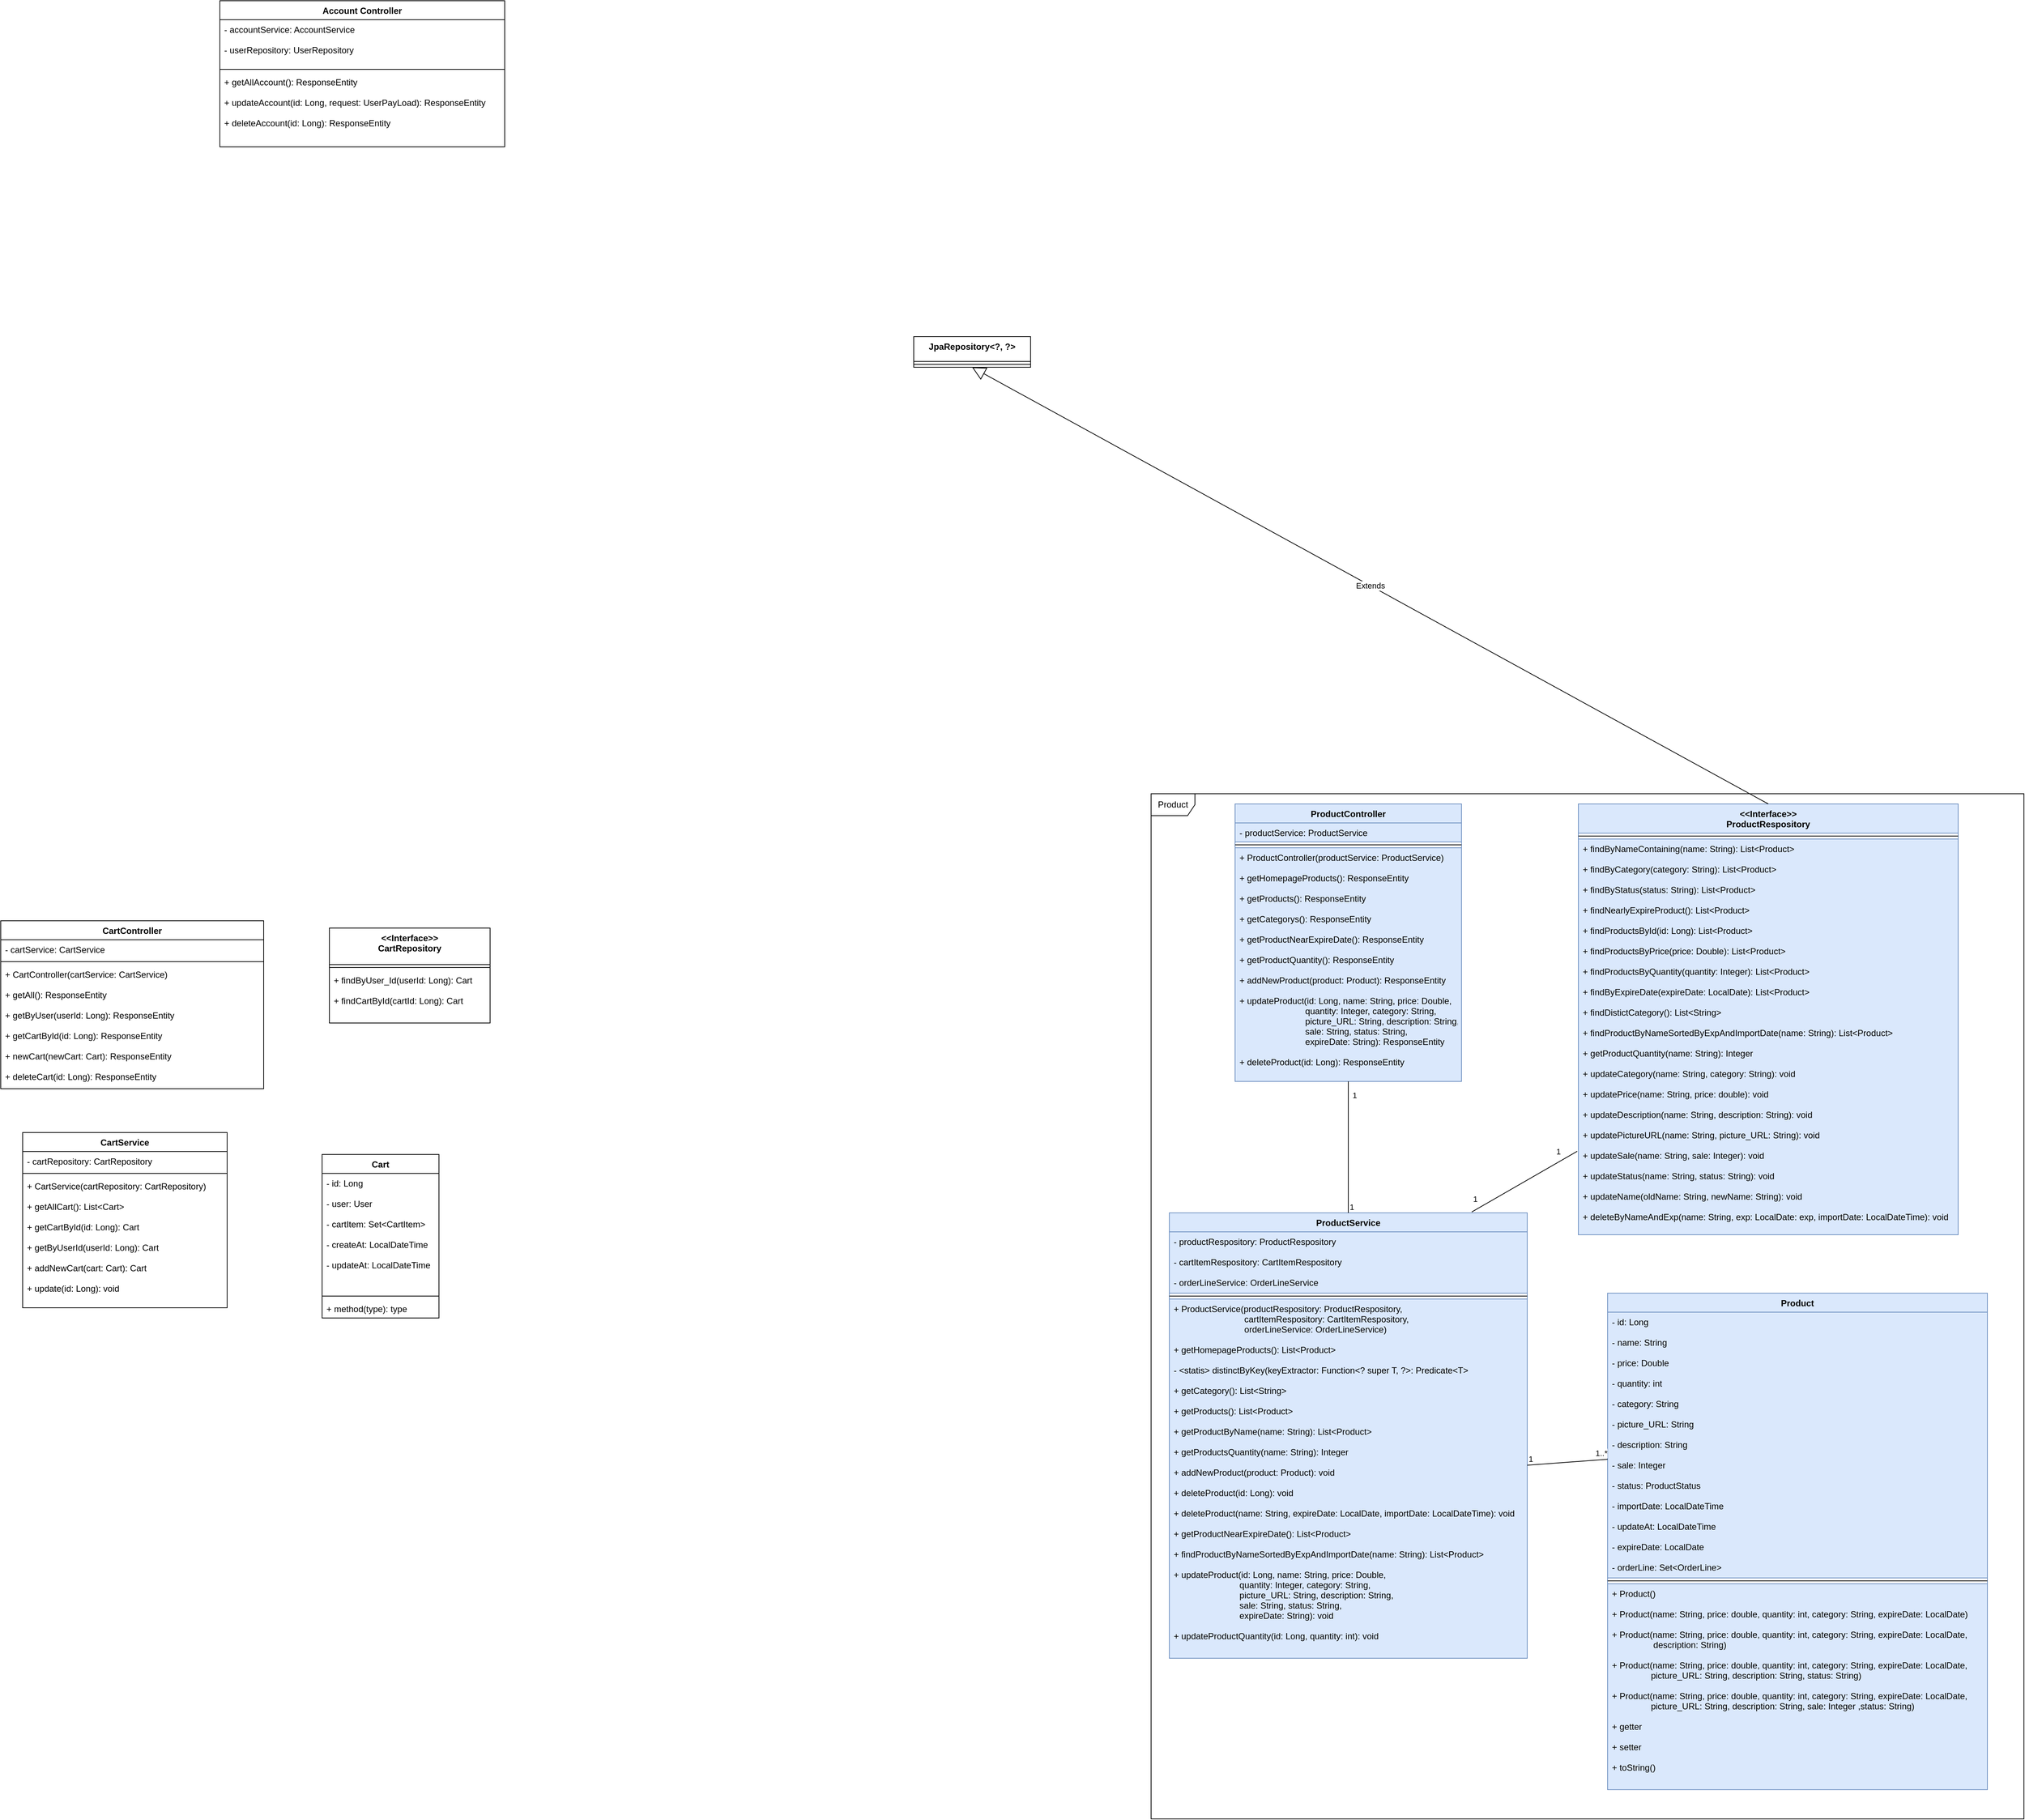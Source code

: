 <mxfile version="14.2.7" type="github" pages="2">
  <diagram id="uzqernyKfh6pWcLg8lgZ" name="Page-1">
    <mxGraphModel dx="2073" dy="1783" grid="1" gridSize="10" guides="1" tooltips="1" connect="1" arrows="1" fold="1" page="1" pageScale="1" pageWidth="850" pageHeight="1100" math="0" shadow="0">
      <root>
        <mxCell id="0" />
        <mxCell id="1" parent="0" />
        <mxCell id="0BFNx-fd1TaQjqffZDhe-54" value="Product" style="shape=umlFrame;whiteSpace=wrap;html=1;" vertex="1" parent="1">
          <mxGeometry x="275" y="66" width="1195" height="1404" as="geometry" />
        </mxCell>
        <mxCell id="qUvDU30d2znPsJFL0WZq-1" value="Account Controller" style="swimlane;fontStyle=1;align=center;verticalAlign=top;childLayout=stackLayout;horizontal=1;startSize=26;horizontalStack=0;resizeParent=1;resizeParentMax=0;resizeLast=0;collapsible=1;marginBottom=0;" parent="1" vertex="1">
          <mxGeometry x="-1000" y="-1020" width="390" height="200" as="geometry" />
        </mxCell>
        <mxCell id="qUvDU30d2znPsJFL0WZq-2" value="- accountService: AccountService&#xa;&#xa;- userRepository: UserRepository&#xa;" style="text;strokeColor=none;fillColor=none;align=left;verticalAlign=top;spacingLeft=4;spacingRight=4;overflow=hidden;rotatable=0;points=[[0,0.5],[1,0.5]];portConstraint=eastwest;" parent="qUvDU30d2znPsJFL0WZq-1" vertex="1">
          <mxGeometry y="26" width="390" height="64" as="geometry" />
        </mxCell>
        <mxCell id="qUvDU30d2znPsJFL0WZq-3" value="" style="line;strokeWidth=1;fillColor=none;align=left;verticalAlign=middle;spacingTop=-1;spacingLeft=3;spacingRight=3;rotatable=0;labelPosition=right;points=[];portConstraint=eastwest;" parent="qUvDU30d2znPsJFL0WZq-1" vertex="1">
          <mxGeometry y="90" width="390" height="8" as="geometry" />
        </mxCell>
        <mxCell id="qUvDU30d2znPsJFL0WZq-4" value="+ getAllAccount(): ResponseEntity&#xa;&#xa;+ updateAccount(id: Long, request: UserPayLoad): ResponseEntity&#xa;&#xa;+ deleteAccount(id: Long): ResponseEntity&#xa;" style="text;strokeColor=none;fillColor=none;align=left;verticalAlign=top;spacingLeft=4;spacingRight=4;overflow=hidden;rotatable=0;points=[[0,0.5],[1,0.5]];portConstraint=eastwest;" parent="qUvDU30d2znPsJFL0WZq-1" vertex="1">
          <mxGeometry y="98" width="390" height="102" as="geometry" />
        </mxCell>
        <mxCell id="0BFNx-fd1TaQjqffZDhe-2" value="ProductController" style="swimlane;fontStyle=1;align=center;verticalAlign=top;childLayout=stackLayout;horizontal=1;startSize=26;horizontalStack=0;resizeParent=1;resizeParentMax=0;resizeLast=0;collapsible=1;marginBottom=0;fillColor=#dae8fc;strokeColor=#6c8ebf;" vertex="1" parent="1">
          <mxGeometry x="390" y="80" width="310" height="380" as="geometry" />
        </mxCell>
        <mxCell id="0BFNx-fd1TaQjqffZDhe-3" value="- productService: ProductService" style="text;strokeColor=#6c8ebf;fillColor=#dae8fc;align=left;verticalAlign=top;spacingLeft=4;spacingRight=4;overflow=hidden;rotatable=0;points=[[0,0.5],[1,0.5]];portConstraint=eastwest;" vertex="1" parent="0BFNx-fd1TaQjqffZDhe-2">
          <mxGeometry y="26" width="310" height="26" as="geometry" />
        </mxCell>
        <mxCell id="0BFNx-fd1TaQjqffZDhe-4" value="" style="line;strokeWidth=1;fillColor=none;align=left;verticalAlign=middle;spacingTop=-1;spacingLeft=3;spacingRight=3;rotatable=0;labelPosition=right;points=[];portConstraint=eastwest;" vertex="1" parent="0BFNx-fd1TaQjqffZDhe-2">
          <mxGeometry y="52" width="310" height="8" as="geometry" />
        </mxCell>
        <mxCell id="0BFNx-fd1TaQjqffZDhe-5" value="+ ProductController(productService: ProductService)&#xa;&#xa;+ getHomepageProducts(): ResponseEntity&#xa;&#xa;+ getProducts(): ResponseEntity&#xa;&#xa;+ getCategorys(): ResponseEntity&#xa;&#xa;+ getProductNearExpireDate(): ResponseEntity&#xa;&#xa;+ getProductQuantity(): ResponseEntity&#xa;&#xa;+ addNewProduct(product: Product): ResponseEntity&#xa;&#xa;+ updateProduct(id: Long, name: String, price: Double, &#xa;                           quantity: Integer, category: String,&#xa;                           picture_URL: String, description: String,&#xa;                           sale: String, status: String,&#xa;                           expireDate: String): ResponseEntity&#xa;&#xa;+ deleteProduct(id: Long): ResponseEntity" style="text;strokeColor=#6c8ebf;fillColor=#dae8fc;align=left;verticalAlign=top;spacingLeft=4;spacingRight=4;overflow=hidden;rotatable=0;points=[[0,0.5],[1,0.5]];portConstraint=eastwest;" vertex="1" parent="0BFNx-fd1TaQjqffZDhe-2">
          <mxGeometry y="60" width="310" height="320" as="geometry" />
        </mxCell>
        <mxCell id="0BFNx-fd1TaQjqffZDhe-6" value="ProductService" style="swimlane;fontStyle=1;align=center;verticalAlign=top;childLayout=stackLayout;horizontal=1;startSize=26;horizontalStack=0;resizeParent=1;resizeParentMax=0;resizeLast=0;collapsible=1;marginBottom=0;fillColor=#dae8fc;strokeColor=#6c8ebf;" vertex="1" parent="1">
          <mxGeometry x="300" y="640" width="490" height="610" as="geometry" />
        </mxCell>
        <mxCell id="0BFNx-fd1TaQjqffZDhe-7" value="- productRespository: ProductRespository&#xa;&#xa;- cartItemRespository: CartItemRespository&#xa;&#xa;- orderLineService: OrderLineService" style="text;strokeColor=#6c8ebf;fillColor=#dae8fc;align=left;verticalAlign=top;spacingLeft=4;spacingRight=4;overflow=hidden;rotatable=0;points=[[0,0.5],[1,0.5]];portConstraint=eastwest;" vertex="1" parent="0BFNx-fd1TaQjqffZDhe-6">
          <mxGeometry y="26" width="490" height="84" as="geometry" />
        </mxCell>
        <mxCell id="0BFNx-fd1TaQjqffZDhe-8" value="" style="line;strokeWidth=1;fillColor=none;align=left;verticalAlign=middle;spacingTop=-1;spacingLeft=3;spacingRight=3;rotatable=0;labelPosition=right;points=[];portConstraint=eastwest;" vertex="1" parent="0BFNx-fd1TaQjqffZDhe-6">
          <mxGeometry y="110" width="490" height="8" as="geometry" />
        </mxCell>
        <mxCell id="0BFNx-fd1TaQjqffZDhe-9" value="+ ProductService(productRespository: ProductRespository,&#xa;                             cartItemRespository: CartItemRespository,&#xa;                             orderLineService: OrderLineService)&#xa;&#xa;+ getHomepageProducts(): List&lt;Product&gt;&#xa;&#xa;- &lt;statis&gt; distinctByKey(keyExtractor: Function&lt;? super T, ?&gt;: Predicate&lt;T&gt;&#xa;&#xa;+ getCategory(): List&lt;String&gt;&#xa;&#xa;+ getProducts(): List&lt;Product&gt;&#xa;&#xa;+ getProductByName(name: String): List&lt;Product&gt;&#xa;&#xa;+ getProductsQuantity(name: String): Integer&#xa;&#xa;+ addNewProduct(product: Product): void&#xa;&#xa;+ deleteProduct(id: Long): void&#xa;&#xa;+ deleteProduct(name: String, expireDate: LocalDate, importDate: LocalDateTime): void&#xa;&#xa;+ getProductNearExpireDate(): List&lt;Product&gt;&#xa;&#xa;+ findProductByNameSortedByExpAndImportDate(name: String): List&lt;Product&gt;&#xa;&#xa;+ updateProduct(id: Long, name: String, price: Double,&#xa;                           quantity: Integer, category: String,&#xa;                           picture_URL: String, description: String,&#xa;                           sale: String, status: String,&#xa;                           expireDate: String): void&#xa;&#xa;+ updateProductQuantity(id: Long, quantity: int): void" style="text;strokeColor=#6c8ebf;fillColor=#dae8fc;align=left;verticalAlign=top;spacingLeft=4;spacingRight=4;overflow=hidden;rotatable=0;points=[[0,0.5],[1,0.5]];portConstraint=eastwest;" vertex="1" parent="0BFNx-fd1TaQjqffZDhe-6">
          <mxGeometry y="118" width="490" height="492" as="geometry" />
        </mxCell>
        <mxCell id="0BFNx-fd1TaQjqffZDhe-10" value="&lt;&lt;Interface&gt;&gt;&#xa;ProductRespository" style="swimlane;fontStyle=1;align=center;verticalAlign=top;childLayout=stackLayout;horizontal=1;startSize=40;horizontalStack=0;resizeParent=1;resizeParentMax=0;resizeLast=0;collapsible=1;marginBottom=0;fillColor=#dae8fc;strokeColor=#6c8ebf;" vertex="1" parent="1">
          <mxGeometry x="860" y="80" width="520" height="590" as="geometry" />
        </mxCell>
        <mxCell id="0BFNx-fd1TaQjqffZDhe-12" value="" style="line;strokeWidth=1;fillColor=none;align=left;verticalAlign=middle;spacingTop=-1;spacingLeft=3;spacingRight=3;rotatable=0;labelPosition=right;points=[];portConstraint=eastwest;" vertex="1" parent="0BFNx-fd1TaQjqffZDhe-10">
          <mxGeometry y="40" width="520" height="8" as="geometry" />
        </mxCell>
        <mxCell id="0BFNx-fd1TaQjqffZDhe-13" value="+ findByNameContaining(name: String): List&lt;Product&gt;&#xa;&#xa;+ findByCategory(category: String): List&lt;Product&gt;&#xa;&#xa;+ findByStatus(status: String): List&lt;Product&gt;&#xa;&#xa;+ findNearlyExpireProduct(): List&lt;Product&gt; &#xa;&#xa;+ findProductsById(id: Long): List&lt;Product&gt;&#xa;&#xa;+ findProductsByPrice(price: Double): List&lt;Product&gt;&#xa;&#xa;+ findProductsByQuantity(quantity: Integer): List&lt;Product&gt;&#xa;&#xa;+ findByExpireDate(expireDate: LocalDate): List&lt;Product&gt;&#xa;&#xa;+ findDistictCategory(): List&lt;String&gt;&#xa;&#xa;+ findProductByNameSortedByExpAndImportDate(name: String): List&lt;Product&gt;&#xa;&#xa;+ getProductQuantity(name: String): Integer&#xa;&#xa;+ updateCategory(name: String, category: String): void&#xa;&#xa;+ updatePrice(name: String, price: double): void&#xa;&#xa;+ updateDescription(name: String, description: String): void&#xa;&#xa;+ updatePictureURL(name: String, picture_URL: String): void&#xa;&#xa;+ updateSale(name: String, sale: Integer): void&#xa;&#xa;+ updateStatus(name: String, status: String): void&#xa;&#xa;+ updateName(oldName: String, newName: String): void&#xa;&#xa;+ deleteByNameAndExp(name: String, exp: LocalDate: exp, importDate: LocalDateTime): void" style="text;strokeColor=#6c8ebf;fillColor=#dae8fc;align=left;verticalAlign=top;spacingLeft=4;spacingRight=4;overflow=hidden;rotatable=0;points=[[0,0.5],[1,0.5]];portConstraint=eastwest;" vertex="1" parent="0BFNx-fd1TaQjqffZDhe-10">
          <mxGeometry y="48" width="520" height="542" as="geometry" />
        </mxCell>
        <mxCell id="0BFNx-fd1TaQjqffZDhe-20" value="JpaRepository&lt;?, ?&gt;" style="swimlane;fontStyle=1;align=center;verticalAlign=top;childLayout=stackLayout;horizontal=1;startSize=34;horizontalStack=0;resizeParent=1;resizeParentMax=0;resizeLast=0;collapsible=1;marginBottom=0;" vertex="1" parent="1">
          <mxGeometry x="-50" y="-560" width="160" height="42" as="geometry" />
        </mxCell>
        <mxCell id="0BFNx-fd1TaQjqffZDhe-22" value="" style="line;strokeWidth=1;fillColor=none;align=left;verticalAlign=middle;spacingTop=-1;spacingLeft=3;spacingRight=3;rotatable=0;labelPosition=right;points=[];portConstraint=eastwest;" vertex="1" parent="0BFNx-fd1TaQjqffZDhe-20">
          <mxGeometry y="34" width="160" height="8" as="geometry" />
        </mxCell>
        <mxCell id="0BFNx-fd1TaQjqffZDhe-24" value="Extends" style="endArrow=block;endSize=16;endFill=0;html=1;entryX=0.5;entryY=1;entryDx=0;entryDy=0;exitX=0.5;exitY=0;exitDx=0;exitDy=0;" edge="1" parent="1" source="0BFNx-fd1TaQjqffZDhe-10" target="0BFNx-fd1TaQjqffZDhe-20">
          <mxGeometry width="160" relative="1" as="geometry">
            <mxPoint x="1120" y="70" as="sourcePoint" />
            <mxPoint x="1220" y="10" as="targetPoint" />
          </mxGeometry>
        </mxCell>
        <mxCell id="0BFNx-fd1TaQjqffZDhe-30" value="Product" style="swimlane;fontStyle=1;align=center;verticalAlign=top;childLayout=stackLayout;horizontal=1;startSize=26;horizontalStack=0;resizeParent=1;resizeParentMax=0;resizeLast=0;collapsible=1;marginBottom=0;fillColor=#dae8fc;strokeColor=#6c8ebf;" vertex="1" parent="1">
          <mxGeometry x="900" y="750" width="520" height="680" as="geometry" />
        </mxCell>
        <mxCell id="0BFNx-fd1TaQjqffZDhe-31" value="- id: Long&#xa;&#xa;- name: String&#xa;&#xa;- price: Double&#xa;&#xa;- quantity: int&#xa;&#xa;- category: String&#xa;&#xa;- picture_URL: String&#xa;&#xa;- description: String&#xa;&#xa;- sale: Integer&#xa;&#xa;- status: ProductStatus&#xa;&#xa;- importDate: LocalDateTime&#xa;&#xa;- updateAt: LocalDateTime&#xa;&#xa;- expireDate: LocalDate&#xa;&#xa;- orderLine: Set&lt;OrderLine&gt;" style="text;strokeColor=#6c8ebf;fillColor=#dae8fc;align=left;verticalAlign=top;spacingLeft=4;spacingRight=4;overflow=hidden;rotatable=0;points=[[0,0.5],[1,0.5]];portConstraint=eastwest;" vertex="1" parent="0BFNx-fd1TaQjqffZDhe-30">
          <mxGeometry y="26" width="520" height="364" as="geometry" />
        </mxCell>
        <mxCell id="0BFNx-fd1TaQjqffZDhe-32" value="" style="line;strokeWidth=1;fillColor=none;align=left;verticalAlign=middle;spacingTop=-1;spacingLeft=3;spacingRight=3;rotatable=0;labelPosition=right;points=[];portConstraint=eastwest;" vertex="1" parent="0BFNx-fd1TaQjqffZDhe-30">
          <mxGeometry y="390" width="520" height="8" as="geometry" />
        </mxCell>
        <mxCell id="0BFNx-fd1TaQjqffZDhe-33" value="+ Product()&#xa;&#xa;+ Product(name: String, price: double, quantity: int, category: String, expireDate: LocalDate)&#xa;&#xa;+ Product(name: String, price: double, quantity: int, category: String, expireDate: LocalDate, &#xa;                 description: String)&#xa;&#xa;+ Product(name: String, price: double, quantity: int, category: String, expireDate: LocalDate,&#xa;                picture_URL: String, description: String, status: String)&#xa;&#xa;+ Product(name: String, price: double, quantity: int, category: String, expireDate: LocalDate,&#xa;                picture_URL: String, description: String, sale: Integer ,status: String)&#xa;&#xa;+ getter&#xa;&#xa;+ setter&#xa;&#xa;+ toString()" style="text;strokeColor=#6c8ebf;fillColor=#dae8fc;align=left;verticalAlign=top;spacingLeft=4;spacingRight=4;overflow=hidden;rotatable=0;points=[[0,0.5],[1,0.5]];portConstraint=eastwest;" vertex="1" parent="0BFNx-fd1TaQjqffZDhe-30">
          <mxGeometry y="398" width="520" height="282" as="geometry" />
        </mxCell>
        <mxCell id="0BFNx-fd1TaQjqffZDhe-38" value="" style="endArrow=none;html=1;" edge="1" parent="1" source="0BFNx-fd1TaQjqffZDhe-9" target="0BFNx-fd1TaQjqffZDhe-31">
          <mxGeometry relative="1" as="geometry">
            <mxPoint x="790" y="620" as="sourcePoint" />
            <mxPoint x="950" y="620" as="targetPoint" />
          </mxGeometry>
        </mxCell>
        <mxCell id="0BFNx-fd1TaQjqffZDhe-39" value="1" style="edgeLabel;resizable=0;html=1;align=left;verticalAlign=bottom;" connectable="0" vertex="1" parent="0BFNx-fd1TaQjqffZDhe-38">
          <mxGeometry x="-1" relative="1" as="geometry" />
        </mxCell>
        <mxCell id="0BFNx-fd1TaQjqffZDhe-40" value="1..*" style="edgeLabel;resizable=0;html=1;align=right;verticalAlign=bottom;" connectable="0" vertex="1" parent="0BFNx-fd1TaQjqffZDhe-38">
          <mxGeometry x="1" relative="1" as="geometry" />
        </mxCell>
        <mxCell id="0BFNx-fd1TaQjqffZDhe-41" value="" style="endArrow=none;html=1;exitX=0.5;exitY=0;exitDx=0;exitDy=0;" edge="1" parent="1" source="0BFNx-fd1TaQjqffZDhe-6" target="0BFNx-fd1TaQjqffZDhe-5">
          <mxGeometry relative="1" as="geometry">
            <mxPoint x="470" y="420.002" as="sourcePoint" />
            <mxPoint x="650" y="380.213" as="targetPoint" />
          </mxGeometry>
        </mxCell>
        <mxCell id="0BFNx-fd1TaQjqffZDhe-42" value="1" style="edgeLabel;resizable=0;html=1;align=left;verticalAlign=bottom;" connectable="0" vertex="1" parent="0BFNx-fd1TaQjqffZDhe-41">
          <mxGeometry x="-1" relative="1" as="geometry" />
        </mxCell>
        <mxCell id="0BFNx-fd1TaQjqffZDhe-43" value="1" style="edgeLabel;resizable=0;html=1;align=right;verticalAlign=bottom;" connectable="0" vertex="1" parent="0BFNx-fd1TaQjqffZDhe-41">
          <mxGeometry x="1" relative="1" as="geometry">
            <mxPoint x="12.44" y="27.22" as="offset" />
          </mxGeometry>
        </mxCell>
        <mxCell id="0BFNx-fd1TaQjqffZDhe-45" value="" style="endArrow=none;html=1;exitX=0.845;exitY=-0.002;exitDx=0;exitDy=0;entryX=-0.003;entryY=0.789;entryDx=0;entryDy=0;entryPerimeter=0;exitPerimeter=0;" edge="1" parent="1" source="0BFNx-fd1TaQjqffZDhe-6" target="0BFNx-fd1TaQjqffZDhe-13">
          <mxGeometry relative="1" as="geometry">
            <mxPoint x="545" y="490.0" as="sourcePoint" />
            <mxPoint x="551.4" y="330.0" as="targetPoint" />
          </mxGeometry>
        </mxCell>
        <mxCell id="0BFNx-fd1TaQjqffZDhe-46" value="1" style="edgeLabel;resizable=0;html=1;align=left;verticalAlign=bottom;" connectable="0" vertex="1" parent="0BFNx-fd1TaQjqffZDhe-45">
          <mxGeometry x="-1" relative="1" as="geometry">
            <mxPoint y="-9.2" as="offset" />
          </mxGeometry>
        </mxCell>
        <mxCell id="0BFNx-fd1TaQjqffZDhe-47" value="1" style="edgeLabel;resizable=0;html=1;align=right;verticalAlign=bottom;" connectable="0" vertex="1" parent="0BFNx-fd1TaQjqffZDhe-45">
          <mxGeometry x="1" relative="1" as="geometry">
            <mxPoint x="-22.23" y="8.74" as="offset" />
          </mxGeometry>
        </mxCell>
        <mxCell id="0BFNx-fd1TaQjqffZDhe-49" value="CartController" style="swimlane;fontStyle=1;align=center;verticalAlign=top;childLayout=stackLayout;horizontal=1;startSize=26;horizontalStack=0;resizeParent=1;resizeParentMax=0;resizeLast=0;collapsible=1;marginBottom=0;" vertex="1" parent="1">
          <mxGeometry x="-1300" y="240" width="360" height="230" as="geometry" />
        </mxCell>
        <mxCell id="0BFNx-fd1TaQjqffZDhe-50" value="- cartService: CartService" style="text;strokeColor=none;fillColor=none;align=left;verticalAlign=top;spacingLeft=4;spacingRight=4;overflow=hidden;rotatable=0;points=[[0,0.5],[1,0.5]];portConstraint=eastwest;" vertex="1" parent="0BFNx-fd1TaQjqffZDhe-49">
          <mxGeometry y="26" width="360" height="26" as="geometry" />
        </mxCell>
        <mxCell id="0BFNx-fd1TaQjqffZDhe-51" value="" style="line;strokeWidth=1;fillColor=none;align=left;verticalAlign=middle;spacingTop=-1;spacingLeft=3;spacingRight=3;rotatable=0;labelPosition=right;points=[];portConstraint=eastwest;" vertex="1" parent="0BFNx-fd1TaQjqffZDhe-49">
          <mxGeometry y="52" width="360" height="8" as="geometry" />
        </mxCell>
        <mxCell id="0BFNx-fd1TaQjqffZDhe-52" value="+ CartController(cartService: CartService)&#xa;&#xa;+ getAll(): ResponseEntity&#xa;&#xa;+ getByUser(userId: Long): ResponseEntity&#xa;&#xa;+ getCartById(id: Long): ResponseEntity&#xa;&#xa;+ newCart(newCart: Cart): ResponseEntity&#xa;&#xa;+ deleteCart(id: Long): ResponseEntity" style="text;strokeColor=none;fillColor=none;align=left;verticalAlign=top;spacingLeft=4;spacingRight=4;overflow=hidden;rotatable=0;points=[[0,0.5],[1,0.5]];portConstraint=eastwest;" vertex="1" parent="0BFNx-fd1TaQjqffZDhe-49">
          <mxGeometry y="60" width="360" height="170" as="geometry" />
        </mxCell>
        <mxCell id="0BFNx-fd1TaQjqffZDhe-55" value="CartService" style="swimlane;fontStyle=1;align=center;verticalAlign=top;childLayout=stackLayout;horizontal=1;startSize=26;horizontalStack=0;resizeParent=1;resizeParentMax=0;resizeLast=0;collapsible=1;marginBottom=0;" vertex="1" parent="1">
          <mxGeometry x="-1270" y="530" width="280" height="240" as="geometry" />
        </mxCell>
        <mxCell id="0BFNx-fd1TaQjqffZDhe-56" value="- cartRepository: CartRepository" style="text;strokeColor=none;fillColor=none;align=left;verticalAlign=top;spacingLeft=4;spacingRight=4;overflow=hidden;rotatable=0;points=[[0,0.5],[1,0.5]];portConstraint=eastwest;" vertex="1" parent="0BFNx-fd1TaQjqffZDhe-55">
          <mxGeometry y="26" width="280" height="26" as="geometry" />
        </mxCell>
        <mxCell id="0BFNx-fd1TaQjqffZDhe-57" value="" style="line;strokeWidth=1;fillColor=none;align=left;verticalAlign=middle;spacingTop=-1;spacingLeft=3;spacingRight=3;rotatable=0;labelPosition=right;points=[];portConstraint=eastwest;" vertex="1" parent="0BFNx-fd1TaQjqffZDhe-55">
          <mxGeometry y="52" width="280" height="8" as="geometry" />
        </mxCell>
        <mxCell id="0BFNx-fd1TaQjqffZDhe-58" value="+ CartService(cartRepository: CartRepository)&#xa;&#xa;+ getAllCart(): List&lt;Cart&gt;&#xa;&#xa;+ getCartById(id: Long): Cart&#xa;&#xa;+ getByUserId(userId: Long): Cart&#xa;&#xa;+ addNewCart(cart: Cart): Cart&#xa;&#xa;+ update(id: Long): void&#xa;" style="text;strokeColor=none;fillColor=none;align=left;verticalAlign=top;spacingLeft=4;spacingRight=4;overflow=hidden;rotatable=0;points=[[0,0.5],[1,0.5]];portConstraint=eastwest;" vertex="1" parent="0BFNx-fd1TaQjqffZDhe-55">
          <mxGeometry y="60" width="280" height="180" as="geometry" />
        </mxCell>
        <mxCell id="0BFNx-fd1TaQjqffZDhe-59" value="&lt;&lt;Interface&gt;&gt;&#xa;CartRepository" style="swimlane;fontStyle=1;align=center;verticalAlign=top;childLayout=stackLayout;horizontal=1;startSize=50;horizontalStack=0;resizeParent=1;resizeParentMax=0;resizeLast=0;collapsible=1;marginBottom=0;" vertex="1" parent="1">
          <mxGeometry x="-850" y="250" width="220" height="130" as="geometry" />
        </mxCell>
        <mxCell id="0BFNx-fd1TaQjqffZDhe-61" value="" style="line;strokeWidth=1;fillColor=none;align=left;verticalAlign=middle;spacingTop=-1;spacingLeft=3;spacingRight=3;rotatable=0;labelPosition=right;points=[];portConstraint=eastwest;" vertex="1" parent="0BFNx-fd1TaQjqffZDhe-59">
          <mxGeometry y="50" width="220" height="8" as="geometry" />
        </mxCell>
        <mxCell id="0BFNx-fd1TaQjqffZDhe-62" value="+ findByUser_Id(userId: Long): Cart&#xa;&#xa;+ findCartById(cartId: Long): Cart" style="text;strokeColor=none;fillColor=none;align=left;verticalAlign=top;spacingLeft=4;spacingRight=4;overflow=hidden;rotatable=0;points=[[0,0.5],[1,0.5]];portConstraint=eastwest;" vertex="1" parent="0BFNx-fd1TaQjqffZDhe-59">
          <mxGeometry y="58" width="220" height="72" as="geometry" />
        </mxCell>
        <mxCell id="VmUyNHtEtYBc2-wSw2C1-2" value="Cart" style="swimlane;fontStyle=1;align=center;verticalAlign=top;childLayout=stackLayout;horizontal=1;startSize=26;horizontalStack=0;resizeParent=1;resizeParentMax=0;resizeLast=0;collapsible=1;marginBottom=0;" vertex="1" parent="1">
          <mxGeometry x="-860" y="560" width="160" height="224" as="geometry" />
        </mxCell>
        <mxCell id="VmUyNHtEtYBc2-wSw2C1-3" value="- id: Long&#xa;&#xa;- user: User&#xa;&#xa;- cartItem: Set&lt;CartItem&gt;&#xa;&#xa;- createAt: LocalDateTime&#xa;&#xa;- updateAt: LocalDateTime" style="text;strokeColor=none;fillColor=none;align=left;verticalAlign=top;spacingLeft=4;spacingRight=4;overflow=hidden;rotatable=0;points=[[0,0.5],[1,0.5]];portConstraint=eastwest;" vertex="1" parent="VmUyNHtEtYBc2-wSw2C1-2">
          <mxGeometry y="26" width="160" height="164" as="geometry" />
        </mxCell>
        <mxCell id="VmUyNHtEtYBc2-wSw2C1-4" value="" style="line;strokeWidth=1;fillColor=none;align=left;verticalAlign=middle;spacingTop=-1;spacingLeft=3;spacingRight=3;rotatable=0;labelPosition=right;points=[];portConstraint=eastwest;" vertex="1" parent="VmUyNHtEtYBc2-wSw2C1-2">
          <mxGeometry y="190" width="160" height="8" as="geometry" />
        </mxCell>
        <mxCell id="VmUyNHtEtYBc2-wSw2C1-5" value="+ method(type): type" style="text;strokeColor=none;fillColor=none;align=left;verticalAlign=top;spacingLeft=4;spacingRight=4;overflow=hidden;rotatable=0;points=[[0,0.5],[1,0.5]];portConstraint=eastwest;" vertex="1" parent="VmUyNHtEtYBc2-wSw2C1-2">
          <mxGeometry y="198" width="160" height="26" as="geometry" />
        </mxCell>
      </root>
    </mxGraphModel>
  </diagram>
  <diagram id="VYsRB_4VTTlsz9aqQryt" name="Page-2">
    <mxGraphModel dx="373" dy="683" grid="1" gridSize="10" guides="1" tooltips="1" connect="1" arrows="1" fold="1" page="1" pageScale="1" pageWidth="850" pageHeight="1100" math="0" shadow="0">
      <root>
        <mxCell id="msIS21KUtkO45cYH5o9f-0" />
        <mxCell id="msIS21KUtkO45cYH5o9f-1" parent="msIS21KUtkO45cYH5o9f-0" />
      </root>
    </mxGraphModel>
  </diagram>
</mxfile>
